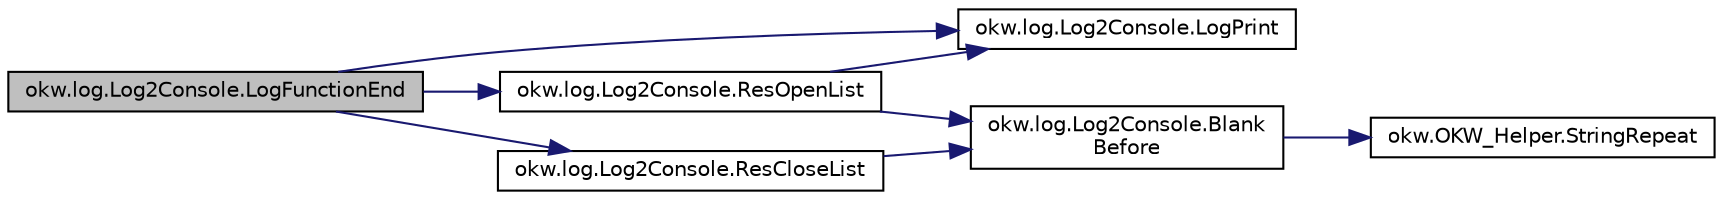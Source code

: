 digraph "okw.log.Log2Console.LogFunctionEnd"
{
 // INTERACTIVE_SVG=YES
  edge [fontname="Helvetica",fontsize="10",labelfontname="Helvetica",labelfontsize="10"];
  node [fontname="Helvetica",fontsize="10",shape=record];
  rankdir="LR";
  Node45 [label="okw.log.Log2Console.LogFunctionEnd",height=0.2,width=0.4,color="black", fillcolor="grey75", style="filled", fontcolor="black"];
  Node45 -> Node46 [color="midnightblue",fontsize="10",style="solid",fontname="Helvetica"];
  Node46 [label="okw.log.Log2Console.ResOpenList",height=0.2,width=0.4,color="black", fillcolor="white", style="filled",URL="$classokw_1_1log_1_1_log2_console.html#af99ba81cf4d8e14d5fe19070f12ae5cb",tooltip="LogFunctionStartDebug: Opens a debug outline level with the . "];
  Node46 -> Node47 [color="midnightblue",fontsize="10",style="solid",fontname="Helvetica"];
  Node47 [label="okw.log.Log2Console.LogPrint",height=0.2,width=0.4,color="black", fillcolor="white", style="filled",URL="$classokw_1_1log_1_1_log2_console.html#a76c2788140c26471575dfa92c118d1dc",tooltip="LogPrint: Prints the given message to the results. "];
  Node46 -> Node48 [color="midnightblue",fontsize="10",style="solid",fontname="Helvetica"];
  Node48 [label="okw.log.Log2Console.Blank\lBefore",height=0.2,width=0.4,color="black", fillcolor="white", style="filled",URL="$classokw_1_1log_1_1_log2_console.html#a62905e4d224da47b6a31d17384594011"];
  Node48 -> Node49 [color="midnightblue",fontsize="10",style="solid",fontname="Helvetica"];
  Node49 [label="okw.OKW_Helper.StringRepeat",height=0.2,width=0.4,color="black", fillcolor="white", style="filled",URL="$classokw_1_1_o_k_w___helper.html#a552d514e7818267b2a5f4decaa763710"];
  Node45 -> Node47 [color="midnightblue",fontsize="10",style="solid",fontname="Helvetica"];
  Node45 -> Node50 [color="midnightblue",fontsize="10",style="solid",fontname="Helvetica"];
  Node50 [label="okw.log.Log2Console.ResCloseList",height=0.2,width=0.4,color="black", fillcolor="white", style="filled",URL="$classokw_1_1log_1_1_log2_console.html#ab2120d2a3c68dc03a6a62d02570bfbd6",tooltip="ResCloseList: Closes the outline level. "];
  Node50 -> Node48 [color="midnightblue",fontsize="10",style="solid",fontname="Helvetica"];
}
